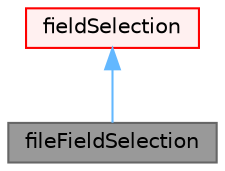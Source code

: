 digraph "fileFieldSelection"
{
 // LATEX_PDF_SIZE
  bgcolor="transparent";
  edge [fontname=Helvetica,fontsize=10,labelfontname=Helvetica,labelfontsize=10];
  node [fontname=Helvetica,fontsize=10,shape=box,height=0.2,width=0.4];
  Node1 [id="Node000001",label="fileFieldSelection",height=0.2,width=0.4,color="gray40", fillcolor="grey60", style="filled", fontcolor="black",tooltip="Helper class to manage file-based field selections."];
  Node2 -> Node1 [id="edge1_Node000001_Node000002",dir="back",color="steelblue1",style="solid",tooltip=" "];
  Node2 [id="Node000002",label="fieldSelection",height=0.2,width=0.4,color="red", fillcolor="#FFF0F0", style="filled",URL="$classFoam_1_1functionObjects_1_1fieldSelection.html",tooltip="Helper class to manage field selections."];
}
